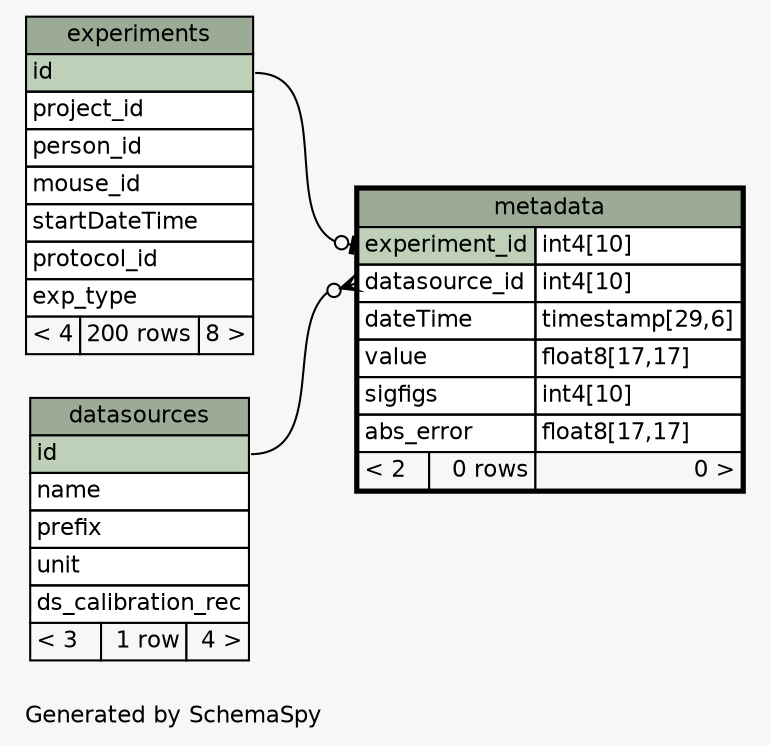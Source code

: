 // dot 2.32.0 on Windows 7 6.1
// SchemaSpy rev 590
digraph "oneDegreeRelationshipsDiagram" {
  graph [
    rankdir="RL"
    bgcolor="#f7f7f7"
    label="\nGenerated by SchemaSpy"
    labeljust="l"
    nodesep="0.18"
    ranksep="0.46"
    fontname="Helvetica"
    fontsize="11"
  ];
  node [
    fontname="Helvetica"
    fontsize="11"
    shape="plaintext"
  ];
  edge [
    arrowsize="0.8"
  ];
  "metadata":"datasource_id":w -> "datasources":"id":e [arrowhead=none dir=back arrowtail=crowodot];
  "metadata":"experiment_id":w -> "experiments":"id":e [arrowhead=none dir=back arrowtail=teeodot];
  "datasources" [
    label=<
    <TABLE BORDER="0" CELLBORDER="1" CELLSPACING="0" BGCOLOR="#ffffff">
      <TR><TD COLSPAN="3" BGCOLOR="#9bab96" ALIGN="CENTER">datasources</TD></TR>
      <TR><TD PORT="id" COLSPAN="3" BGCOLOR="#bed1b8" ALIGN="LEFT">id</TD></TR>
      <TR><TD PORT="name" COLSPAN="3" ALIGN="LEFT">name</TD></TR>
      <TR><TD PORT="prefix" COLSPAN="3" ALIGN="LEFT">prefix</TD></TR>
      <TR><TD PORT="unit" COLSPAN="3" ALIGN="LEFT">unit</TD></TR>
      <TR><TD PORT="ds_calibration_rec" COLSPAN="3" ALIGN="LEFT">ds_calibration_rec</TD></TR>
      <TR><TD ALIGN="LEFT" BGCOLOR="#f7f7f7">&lt; 3</TD><TD ALIGN="RIGHT" BGCOLOR="#f7f7f7">1 row</TD><TD ALIGN="RIGHT" BGCOLOR="#f7f7f7">4 &gt;</TD></TR>
    </TABLE>>
    URL="datasources.html"
    tooltip="datasources"
  ];
  "experiments" [
    label=<
    <TABLE BORDER="0" CELLBORDER="1" CELLSPACING="0" BGCOLOR="#ffffff">
      <TR><TD COLSPAN="3" BGCOLOR="#9bab96" ALIGN="CENTER">experiments</TD></TR>
      <TR><TD PORT="id" COLSPAN="3" BGCOLOR="#bed1b8" ALIGN="LEFT">id</TD></TR>
      <TR><TD PORT="project_id" COLSPAN="3" ALIGN="LEFT">project_id</TD></TR>
      <TR><TD PORT="person_id" COLSPAN="3" ALIGN="LEFT">person_id</TD></TR>
      <TR><TD PORT="mouse_id" COLSPAN="3" ALIGN="LEFT">mouse_id</TD></TR>
      <TR><TD PORT="startDateTime" COLSPAN="3" ALIGN="LEFT">startDateTime</TD></TR>
      <TR><TD PORT="protocol_id" COLSPAN="3" ALIGN="LEFT">protocol_id</TD></TR>
      <TR><TD PORT="exp_type" COLSPAN="3" ALIGN="LEFT">exp_type</TD></TR>
      <TR><TD ALIGN="LEFT" BGCOLOR="#f7f7f7">&lt; 4</TD><TD ALIGN="RIGHT" BGCOLOR="#f7f7f7">200 rows</TD><TD ALIGN="RIGHT" BGCOLOR="#f7f7f7">8 &gt;</TD></TR>
    </TABLE>>
    URL="experiments.html"
    tooltip="experiments"
  ];
  "metadata" [
    label=<
    <TABLE BORDER="2" CELLBORDER="1" CELLSPACING="0" BGCOLOR="#ffffff">
      <TR><TD COLSPAN="3" BGCOLOR="#9bab96" ALIGN="CENTER">metadata</TD></TR>
      <TR><TD PORT="experiment_id" COLSPAN="2" BGCOLOR="#bed1b8" ALIGN="LEFT">experiment_id</TD><TD PORT="experiment_id.type" ALIGN="LEFT">int4[10]</TD></TR>
      <TR><TD PORT="datasource_id" COLSPAN="2" ALIGN="LEFT">datasource_id</TD><TD PORT="datasource_id.type" ALIGN="LEFT">int4[10]</TD></TR>
      <TR><TD PORT="dateTime" COLSPAN="2" ALIGN="LEFT">dateTime</TD><TD PORT="dateTime.type" ALIGN="LEFT">timestamp[29,6]</TD></TR>
      <TR><TD PORT="value" COLSPAN="2" ALIGN="LEFT">value</TD><TD PORT="value.type" ALIGN="LEFT">float8[17,17]</TD></TR>
      <TR><TD PORT="sigfigs" COLSPAN="2" ALIGN="LEFT">sigfigs</TD><TD PORT="sigfigs.type" ALIGN="LEFT">int4[10]</TD></TR>
      <TR><TD PORT="abs_error" COLSPAN="2" ALIGN="LEFT">abs_error</TD><TD PORT="abs_error.type" ALIGN="LEFT">float8[17,17]</TD></TR>
      <TR><TD ALIGN="LEFT" BGCOLOR="#f7f7f7">&lt; 2</TD><TD ALIGN="RIGHT" BGCOLOR="#f7f7f7">0 rows</TD><TD ALIGN="RIGHT" BGCOLOR="#f7f7f7">0 &gt;</TD></TR>
    </TABLE>>
    URL="metadata.html"
    tooltip="metadata"
  ];
}
